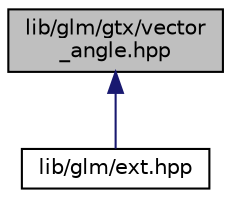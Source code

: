 digraph "lib/glm/gtx/vector_angle.hpp"
{
  edge [fontname="Helvetica",fontsize="10",labelfontname="Helvetica",labelfontsize="10"];
  node [fontname="Helvetica",fontsize="10",shape=record];
  Node68 [label="lib/glm/gtx/vector\l_angle.hpp",height=0.2,width=0.4,color="black", fillcolor="grey75", style="filled", fontcolor="black"];
  Node68 -> Node69 [dir="back",color="midnightblue",fontsize="10",style="solid",fontname="Helvetica"];
  Node69 [label="lib/glm/ext.hpp",height=0.2,width=0.4,color="black", fillcolor="white", style="filled",URL="$ext_8hpp_source.html"];
}

